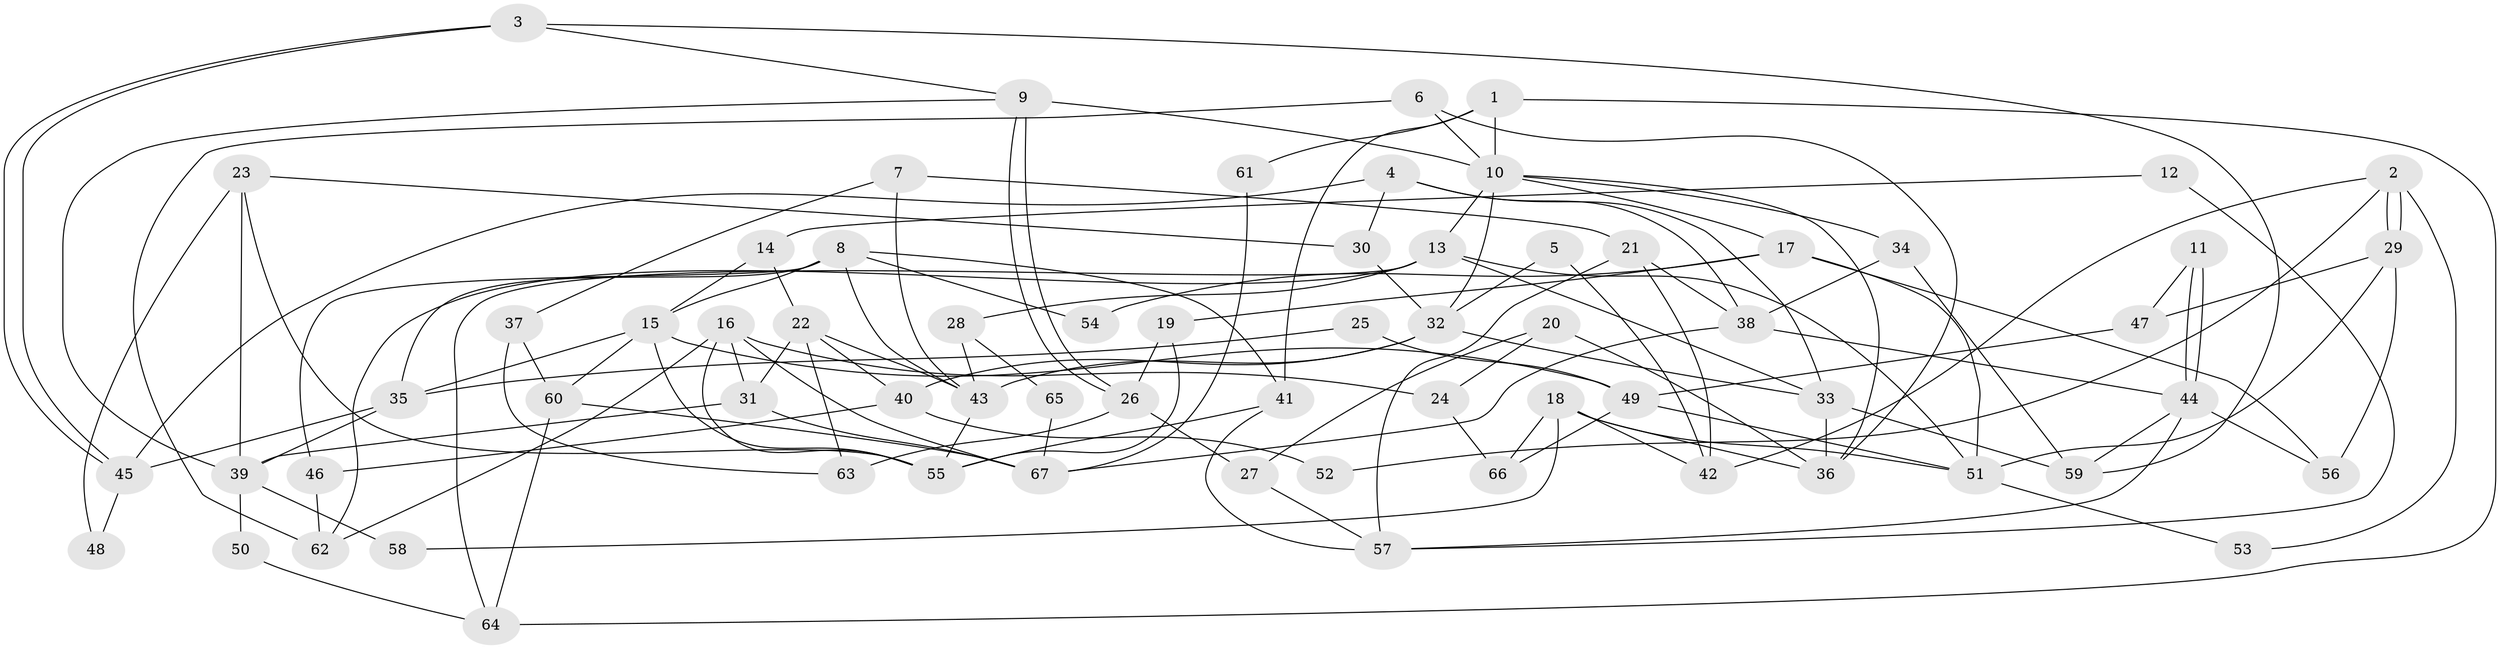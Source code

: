 // coarse degree distribution, {6: 0.13953488372093023, 5: 0.2558139534883721, 2: 0.13953488372093023, 3: 0.20930232558139536, 7: 0.046511627906976744, 9: 0.09302325581395349, 8: 0.023255813953488372, 4: 0.06976744186046512, 10: 0.023255813953488372}
// Generated by graph-tools (version 1.1) at 2025/23/03/03/25 07:23:59]
// undirected, 67 vertices, 134 edges
graph export_dot {
graph [start="1"]
  node [color=gray90,style=filled];
  1;
  2;
  3;
  4;
  5;
  6;
  7;
  8;
  9;
  10;
  11;
  12;
  13;
  14;
  15;
  16;
  17;
  18;
  19;
  20;
  21;
  22;
  23;
  24;
  25;
  26;
  27;
  28;
  29;
  30;
  31;
  32;
  33;
  34;
  35;
  36;
  37;
  38;
  39;
  40;
  41;
  42;
  43;
  44;
  45;
  46;
  47;
  48;
  49;
  50;
  51;
  52;
  53;
  54;
  55;
  56;
  57;
  58;
  59;
  60;
  61;
  62;
  63;
  64;
  65;
  66;
  67;
  1 -- 41;
  1 -- 10;
  1 -- 61;
  1 -- 64;
  2 -- 42;
  2 -- 29;
  2 -- 29;
  2 -- 52;
  2 -- 53;
  3 -- 45;
  3 -- 45;
  3 -- 9;
  3 -- 59;
  4 -- 38;
  4 -- 45;
  4 -- 30;
  4 -- 33;
  5 -- 42;
  5 -- 32;
  6 -- 10;
  6 -- 36;
  6 -- 62;
  7 -- 21;
  7 -- 43;
  7 -- 37;
  8 -- 43;
  8 -- 35;
  8 -- 15;
  8 -- 41;
  8 -- 46;
  8 -- 54;
  9 -- 26;
  9 -- 26;
  9 -- 10;
  9 -- 39;
  10 -- 34;
  10 -- 13;
  10 -- 17;
  10 -- 32;
  10 -- 36;
  11 -- 47;
  11 -- 44;
  11 -- 44;
  12 -- 57;
  12 -- 14;
  13 -- 62;
  13 -- 33;
  13 -- 28;
  13 -- 51;
  13 -- 64;
  14 -- 22;
  14 -- 15;
  15 -- 55;
  15 -- 35;
  15 -- 49;
  15 -- 60;
  16 -- 62;
  16 -- 31;
  16 -- 24;
  16 -- 55;
  16 -- 67;
  17 -- 19;
  17 -- 51;
  17 -- 54;
  17 -- 56;
  18 -- 36;
  18 -- 51;
  18 -- 42;
  18 -- 58;
  18 -- 66;
  19 -- 55;
  19 -- 26;
  20 -- 24;
  20 -- 36;
  20 -- 27;
  21 -- 38;
  21 -- 57;
  21 -- 42;
  22 -- 31;
  22 -- 43;
  22 -- 40;
  22 -- 63;
  23 -- 55;
  23 -- 30;
  23 -- 39;
  23 -- 48;
  24 -- 66;
  25 -- 35;
  25 -- 49;
  26 -- 63;
  26 -- 27;
  27 -- 57;
  28 -- 43;
  28 -- 65;
  29 -- 51;
  29 -- 47;
  29 -- 56;
  30 -- 32;
  31 -- 67;
  31 -- 39;
  32 -- 33;
  32 -- 40;
  32 -- 43;
  33 -- 59;
  33 -- 36;
  34 -- 38;
  34 -- 59;
  35 -- 39;
  35 -- 45;
  37 -- 60;
  37 -- 63;
  38 -- 67;
  38 -- 44;
  39 -- 50;
  39 -- 58;
  40 -- 46;
  40 -- 52;
  41 -- 57;
  41 -- 55;
  43 -- 55;
  44 -- 56;
  44 -- 57;
  44 -- 59;
  45 -- 48;
  46 -- 62;
  47 -- 49;
  49 -- 51;
  49 -- 66;
  50 -- 64;
  51 -- 53;
  60 -- 64;
  60 -- 67;
  61 -- 67;
  65 -- 67;
}

